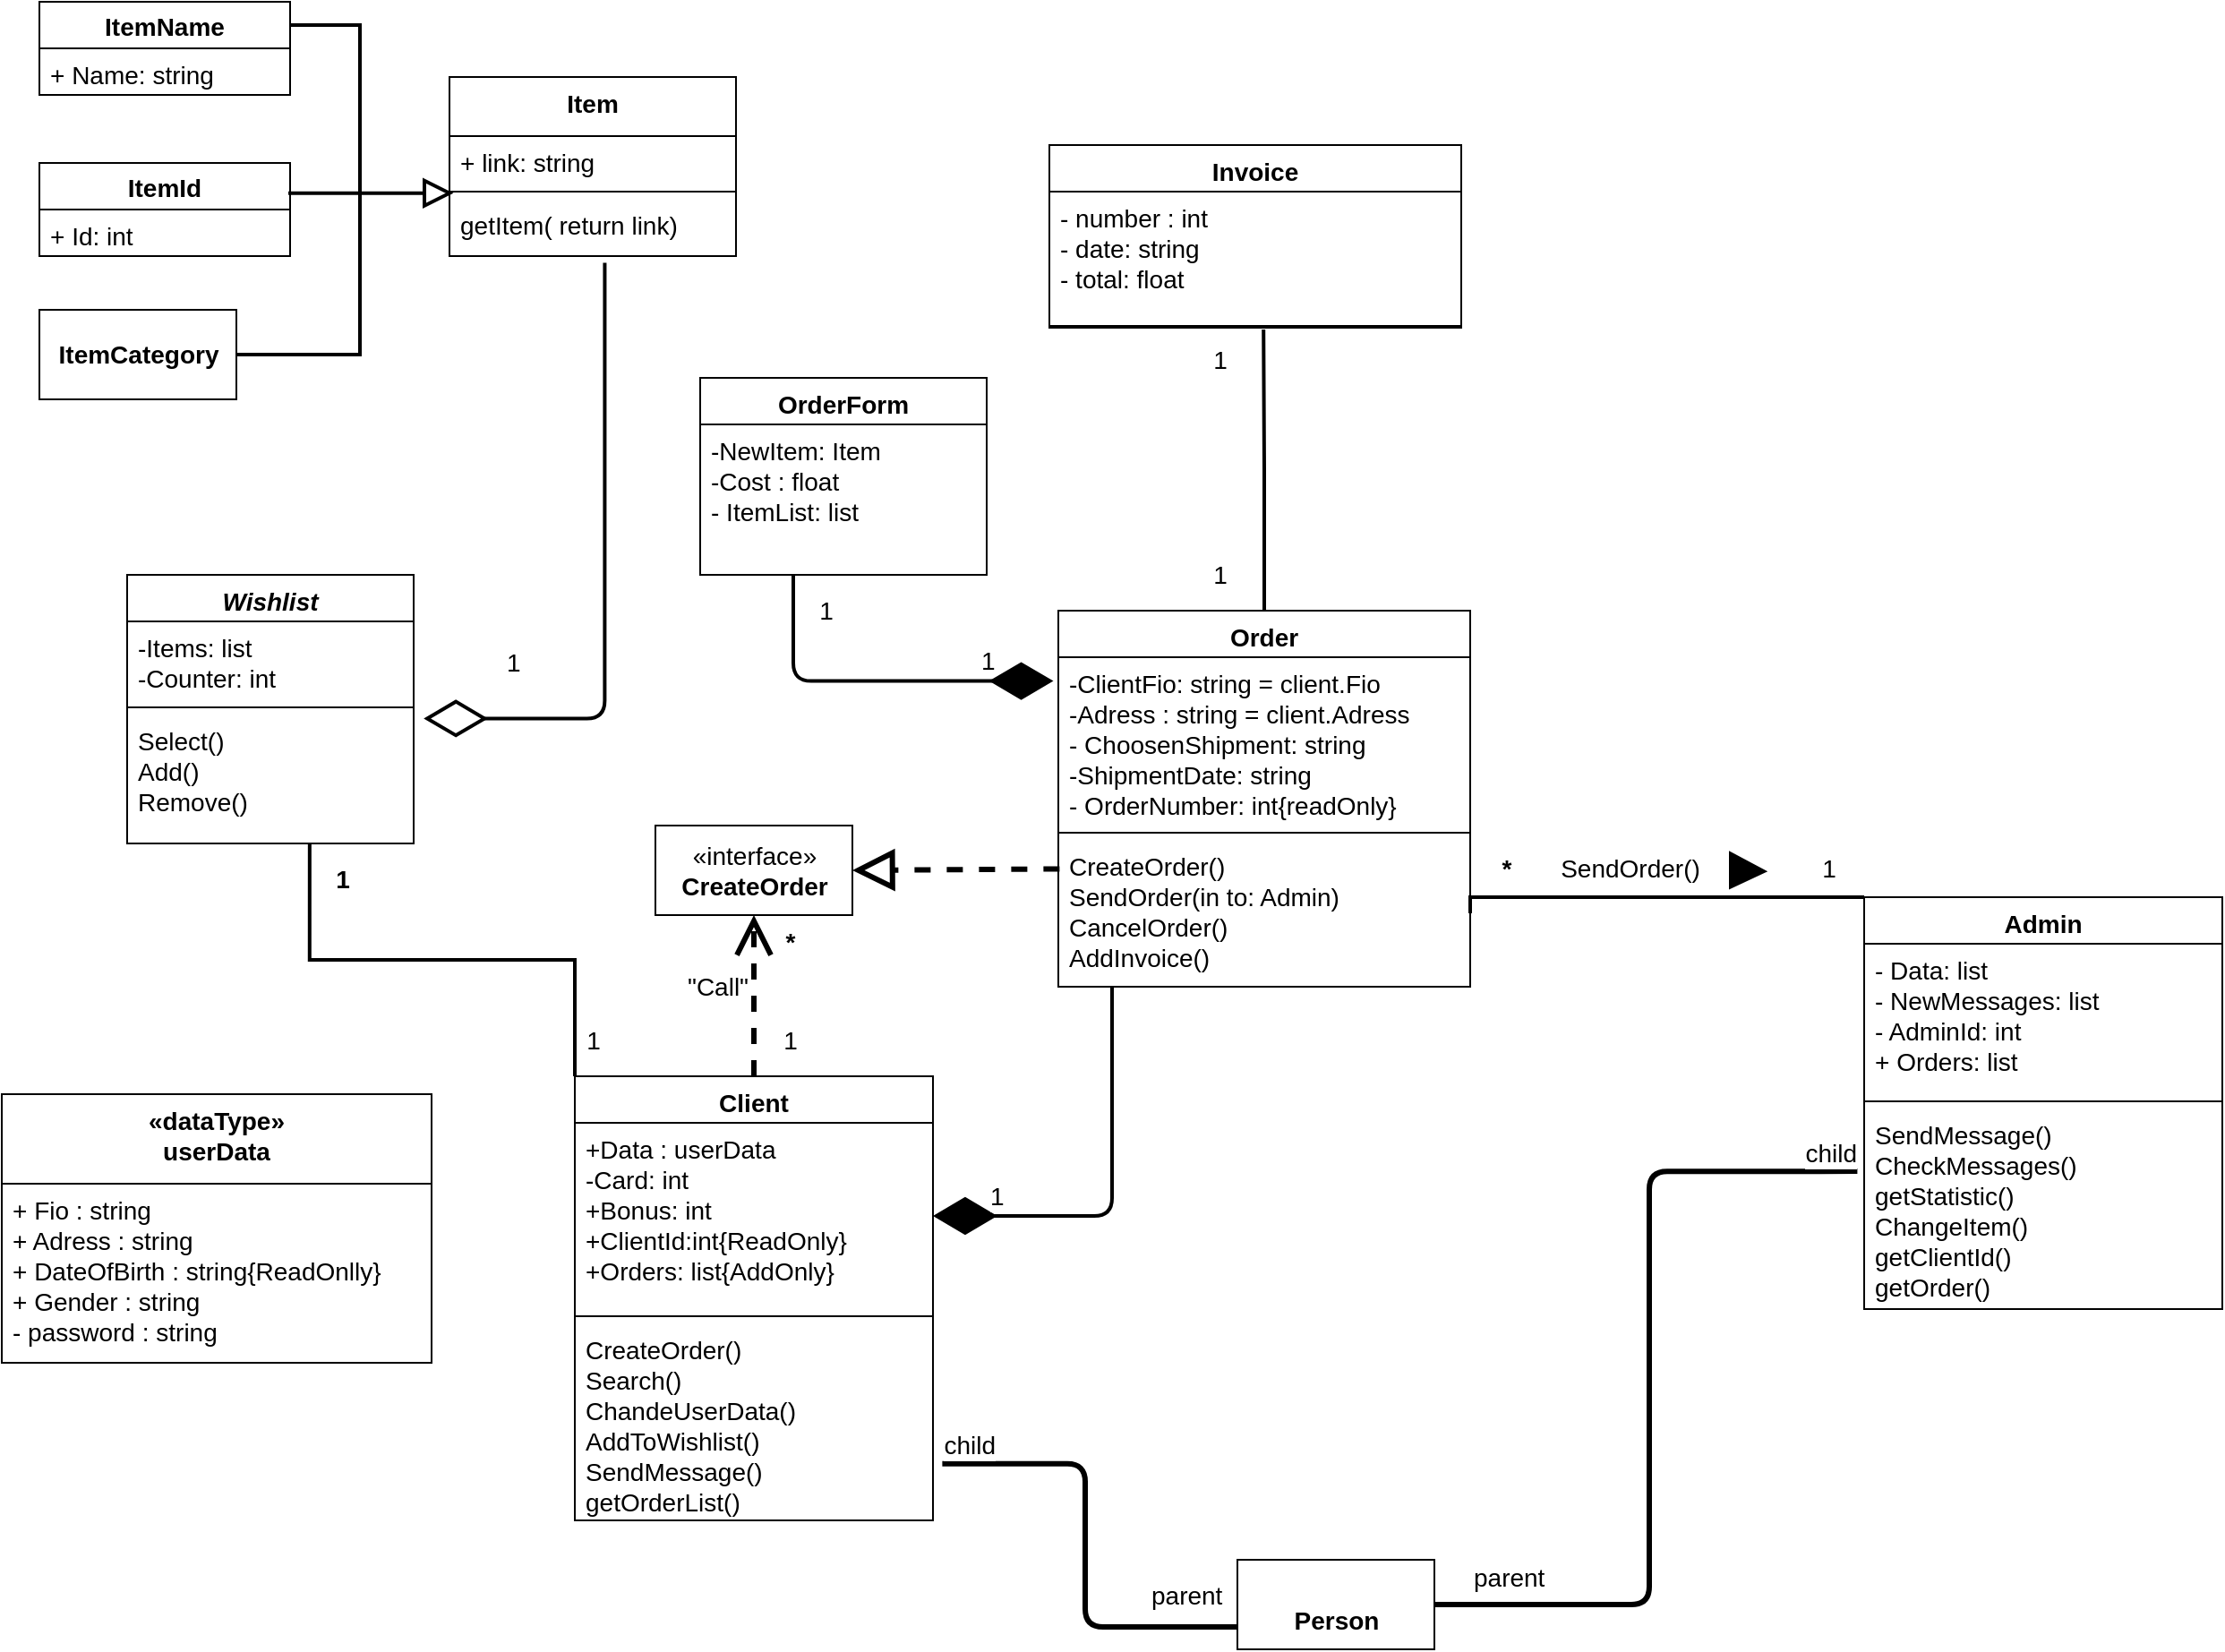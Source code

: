 <mxfile version="14.4.3" type="device"><diagram id="C5RBs43oDa-KdzZeNtuy" name="Page-1"><mxGraphModel dx="2107" dy="1972" grid="1" gridSize="10" guides="1" tooltips="1" connect="1" arrows="1" fold="1" page="1" pageScale="1" pageWidth="827" pageHeight="1169" math="0" shadow="0"><root><mxCell id="WIyWlLk6GJQsqaUBKTNV-0"/><mxCell id="WIyWlLk6GJQsqaUBKTNV-1" parent="WIyWlLk6GJQsqaUBKTNV-0"/><mxCell id="MxZkjOn3fncJZMbEp1Od-24" value="Admin" style="swimlane;fontStyle=1;align=center;verticalAlign=top;childLayout=stackLayout;horizontal=1;startSize=26;horizontalStack=0;resizeParent=1;resizeParentMax=0;resizeLast=0;collapsible=1;marginBottom=0;fontSize=14;spacing=2;" parent="WIyWlLk6GJQsqaUBKTNV-1" vertex="1"><mxGeometry x="820" y="340" width="200" height="230" as="geometry"/></mxCell><mxCell id="MxZkjOn3fncJZMbEp1Od-25" value="- Data: list &#10;- NewMessages: list&#10;- AdminId: int&#10;+ Orders: list&#10;" style="text;strokeColor=none;fillColor=none;align=left;verticalAlign=top;spacingLeft=4;spacingRight=4;overflow=hidden;rotatable=0;points=[[0,0.5],[1,0.5]];portConstraint=eastwest;fontSize=14;fontStyle=0;spacing=2;" parent="MxZkjOn3fncJZMbEp1Od-24" vertex="1"><mxGeometry y="26" width="200" height="84" as="geometry"/></mxCell><mxCell id="MxZkjOn3fncJZMbEp1Od-26" value="" style="line;strokeWidth=1;fillColor=none;align=left;verticalAlign=middle;spacingTop=-1;spacingLeft=3;spacingRight=3;rotatable=0;labelPosition=right;points=[];portConstraint=eastwest;fontSize=14;spacing=2;" parent="MxZkjOn3fncJZMbEp1Od-24" vertex="1"><mxGeometry y="110" width="200" height="8" as="geometry"/></mxCell><mxCell id="MxZkjOn3fncJZMbEp1Od-27" value="SendMessage()&#10;CheckMessages()&#10;getStatistic()&#10;ChangeItem()&#10;getClientId()&#10;getOrder()&#10;" style="text;strokeColor=none;fillColor=none;align=left;verticalAlign=top;spacingLeft=4;spacingRight=4;overflow=hidden;rotatable=0;points=[[0,0.5],[1,0.5]];portConstraint=eastwest;fontSize=14;spacing=2;" parent="MxZkjOn3fncJZMbEp1Od-24" vertex="1"><mxGeometry y="118" width="200" height="112" as="geometry"/></mxCell><mxCell id="4HFO6OtfAwgQiH3jRVCf-19" style="edgeStyle=orthogonalEdgeStyle;rounded=0;jumpSize=6;orthogonalLoop=1;jettySize=auto;html=1;exitX=0.5;exitY=0;exitDx=0;exitDy=0;entryX=0.5;entryY=1;entryDx=0;entryDy=0;endArrow=open;endFill=0;strokeColor=#000000;strokeWidth=3;fontSize=14;spacing=2;dashed=1;startArrow=none;startFill=0;endSize=16;" parent="WIyWlLk6GJQsqaUBKTNV-1" source="MxZkjOn3fncJZMbEp1Od-28" target="j88BtGHx06EMdlE3MuFE-0" edge="1"><mxGeometry relative="1" as="geometry"/></mxCell><mxCell id="4HFO6OtfAwgQiH3jRVCf-22" style="edgeStyle=orthogonalEdgeStyle;rounded=0;jumpSize=6;orthogonalLoop=1;jettySize=auto;html=1;exitX=0;exitY=0;exitDx=0;exitDy=0;entryX=0.637;entryY=0.996;entryDx=0;entryDy=0;entryPerimeter=0;endArrow=none;endFill=0;strokeColor=#000000;strokeWidth=2;fontSize=14;spacing=2;" parent="WIyWlLk6GJQsqaUBKTNV-1" source="MxZkjOn3fncJZMbEp1Od-28" target="MxZkjOn3fncJZMbEp1Od-45" edge="1"><mxGeometry relative="1" as="geometry"/></mxCell><mxCell id="MxZkjOn3fncJZMbEp1Od-28" value="Client" style="swimlane;fontStyle=1;align=center;verticalAlign=top;childLayout=stackLayout;horizontal=1;startSize=26;horizontalStack=0;resizeParent=1;resizeParentMax=0;resizeLast=0;collapsible=1;marginBottom=0;fontSize=14;spacing=2;" parent="WIyWlLk6GJQsqaUBKTNV-1" vertex="1"><mxGeometry x="100" y="440" width="200" height="248" as="geometry"/></mxCell><mxCell id="MxZkjOn3fncJZMbEp1Od-29" value="+Data : userData&#10;-Card: int&#10;+Bonus: int&#10;+ClientId:int{ReadOnly}&#10;+Orders: list{AddOnly}" style="text;strokeColor=none;fillColor=none;align=left;verticalAlign=top;spacingLeft=4;spacingRight=4;overflow=hidden;rotatable=0;points=[[0,0.5],[1,0.5]];portConstraint=eastwest;fontSize=14;spacing=2;" parent="MxZkjOn3fncJZMbEp1Od-28" vertex="1"><mxGeometry y="26" width="200" height="104" as="geometry"/></mxCell><mxCell id="MxZkjOn3fncJZMbEp1Od-30" value="" style="line;strokeWidth=1;fillColor=none;align=left;verticalAlign=middle;spacingTop=-1;spacingLeft=3;spacingRight=3;rotatable=0;labelPosition=right;points=[];portConstraint=eastwest;fontSize=14;spacing=2;" parent="MxZkjOn3fncJZMbEp1Od-28" vertex="1"><mxGeometry y="130" width="200" height="8" as="geometry"/></mxCell><mxCell id="MxZkjOn3fncJZMbEp1Od-31" value="CreateOrder()&#10;Search()&#10;ChandeUserData()&#10;AddToWishlist()&#10;SendMessage()&#10;getOrderList()" style="text;strokeColor=none;fillColor=none;align=left;verticalAlign=top;spacingLeft=4;spacingRight=4;overflow=hidden;rotatable=0;points=[[0,0.5],[1,0.5]];portConstraint=eastwest;fontSize=14;spacing=2;" parent="MxZkjOn3fncJZMbEp1Od-28" vertex="1"><mxGeometry y="138" width="200" height="110" as="geometry"/></mxCell><mxCell id="MxZkjOn3fncJZMbEp1Od-42" value="Wishlist" style="swimlane;fontStyle=3;align=center;verticalAlign=top;childLayout=stackLayout;horizontal=1;startSize=26;horizontalStack=0;resizeParent=1;resizeParentMax=0;resizeLast=0;collapsible=1;marginBottom=0;fontSize=14;spacing=2;" parent="WIyWlLk6GJQsqaUBKTNV-1" vertex="1"><mxGeometry x="-150" y="160" width="160" height="150" as="geometry"/></mxCell><mxCell id="MxZkjOn3fncJZMbEp1Od-43" value="-Items: list&#10;-Counter: int" style="text;strokeColor=none;fillColor=none;align=left;verticalAlign=top;spacingLeft=4;spacingRight=4;overflow=hidden;rotatable=0;points=[[0,0.5],[1,0.5]];portConstraint=eastwest;fontSize=14;spacing=2;" parent="MxZkjOn3fncJZMbEp1Od-42" vertex="1"><mxGeometry y="26" width="160" height="44" as="geometry"/></mxCell><mxCell id="MxZkjOn3fncJZMbEp1Od-44" value="" style="line;strokeWidth=1;fillColor=none;align=left;verticalAlign=middle;spacingTop=-1;spacingLeft=3;spacingRight=3;rotatable=0;labelPosition=right;points=[];portConstraint=eastwest;fontSize=14;spacing=2;" parent="MxZkjOn3fncJZMbEp1Od-42" vertex="1"><mxGeometry y="70" width="160" height="8" as="geometry"/></mxCell><mxCell id="MxZkjOn3fncJZMbEp1Od-45" value="Select()&#10;Add()&#10;Remove()" style="text;strokeColor=none;fillColor=none;align=left;verticalAlign=top;spacingLeft=4;spacingRight=4;overflow=hidden;rotatable=0;points=[[0,0.5],[1,0.5]];portConstraint=eastwest;fontSize=14;spacing=2;" parent="MxZkjOn3fncJZMbEp1Od-42" vertex="1"><mxGeometry y="78" width="160" height="72" as="geometry"/></mxCell><mxCell id="j88BtGHx06EMdlE3MuFE-0" value="«interface»&lt;br style=&quot;font-size: 14px;&quot;&gt;&lt;b style=&quot;font-size: 14px;&quot;&gt;CreateOrder&lt;/b&gt;" style="html=1;fontSize=14;spacing=2;" parent="WIyWlLk6GJQsqaUBKTNV-1" vertex="1"><mxGeometry x="145" y="300" width="110" height="50" as="geometry"/></mxCell><mxCell id="bKHdYpx2ciPhfkFJ5sZF-0" value="&lt;br style=&quot;font-size: 14px;&quot;&gt;&lt;b style=&quot;font-size: 14px;&quot;&gt;Person&lt;/b&gt;" style="html=1;fontSize=14;spacing=2;" parent="WIyWlLk6GJQsqaUBKTNV-1" vertex="1"><mxGeometry x="470" y="710" width="110" height="50" as="geometry"/></mxCell><mxCell id="bKHdYpx2ciPhfkFJ5sZF-1" value="«dataType»&#10;userData" style="swimlane;fontStyle=1;align=center;verticalAlign=top;childLayout=stackLayout;horizontal=1;startSize=50;horizontalStack=0;resizeParent=1;resizeParentMax=0;resizeLast=0;collapsible=1;marginBottom=0;fontSize=14;spacing=2;" parent="WIyWlLk6GJQsqaUBKTNV-1" vertex="1"><mxGeometry x="-220" y="450" width="240" height="150" as="geometry"/></mxCell><mxCell id="bKHdYpx2ciPhfkFJ5sZF-2" value="+ Fio : string&#10;+ Adress : string&#10;+ DateOfBirth : string{ReadOnlly}&#10;+ Gender : string&#10;- password : string" style="text;strokeColor=none;fillColor=none;align=left;verticalAlign=top;spacingLeft=4;spacingRight=4;overflow=hidden;rotatable=0;points=[[0,0.5],[1,0.5]];portConstraint=eastwest;fontSize=14;spacing=2;" parent="bKHdYpx2ciPhfkFJ5sZF-1" vertex="1"><mxGeometry y="50" width="240" height="100" as="geometry"/></mxCell><mxCell id="4HFO6OtfAwgQiH3jRVCf-6" value="" style="endArrow=none;html=1;edgeStyle=orthogonalEdgeStyle;strokeColor=#000000;strokeWidth=3;fontSize=14;exitX=1;exitY=0.5;exitDx=0;exitDy=0;entryX=-0.019;entryY=0.313;entryDx=0;entryDy=0;entryPerimeter=0;spacing=2;" parent="WIyWlLk6GJQsqaUBKTNV-1" source="bKHdYpx2ciPhfkFJ5sZF-0" target="MxZkjOn3fncJZMbEp1Od-27" edge="1"><mxGeometry relative="1" as="geometry"><mxPoint x="780" y="778.8" as="sourcePoint"/><mxPoint x="611.8" y="720" as="targetPoint"/></mxGeometry></mxCell><mxCell id="4HFO6OtfAwgQiH3jRVCf-7" value="parent" style="edgeLabel;resizable=0;html=1;align=left;verticalAlign=bottom;fontSize=14;spacing=2;" parent="4HFO6OtfAwgQiH3jRVCf-6" connectable="0" vertex="1"><mxGeometry x="-1" relative="1" as="geometry"><mxPoint x="20" y="-5" as="offset"/></mxGeometry></mxCell><mxCell id="4HFO6OtfAwgQiH3jRVCf-8" value="child" style="edgeLabel;resizable=0;html=1;align=right;verticalAlign=bottom;fontSize=14;spacing=2;" parent="4HFO6OtfAwgQiH3jRVCf-6" connectable="0" vertex="1"><mxGeometry x="1" relative="1" as="geometry"/></mxCell><mxCell id="4HFO6OtfAwgQiH3jRVCf-12" value="" style="endArrow=block;endSize=16;endFill=0;html=1;dashed=1;strokeColor=#000000;strokeWidth=3;fontSize=14;entryX=1;entryY=0.5;entryDx=0;entryDy=0;exitX=0.003;exitY=0.198;exitDx=0;exitDy=0;exitPerimeter=0;spacing=2;" parent="WIyWlLk6GJQsqaUBKTNV-1" source="4HFO6OtfAwgQiH3jRVCf-17" target="j88BtGHx06EMdlE3MuFE-0" edge="1"><mxGeometry width="160" relative="1" as="geometry"><mxPoint x="470.69" y="358" as="sourcePoint"/><mxPoint x="440" y="230" as="targetPoint"/><Array as="points"/></mxGeometry></mxCell><mxCell id="4HFO6OtfAwgQiH3jRVCf-14" value="Order" style="swimlane;fontStyle=1;align=center;verticalAlign=top;childLayout=stackLayout;horizontal=1;startSize=26;horizontalStack=0;resizeParent=1;resizeParentMax=0;resizeLast=0;collapsible=1;marginBottom=0;fontSize=14;spacing=2;" parent="WIyWlLk6GJQsqaUBKTNV-1" vertex="1"><mxGeometry x="370" y="180" width="230" height="210" as="geometry"/></mxCell><mxCell id="4HFO6OtfAwgQiH3jRVCf-15" value="-ClientFio: string = client.Fio&#10;-Adress : string = client.Adress&#10;- ChoosenShipment: string&#10;-ShipmentDate: string&#10;- OrderNumber: int{readOnly}" style="text;strokeColor=none;fillColor=none;align=left;verticalAlign=top;spacingLeft=4;spacingRight=4;overflow=hidden;rotatable=0;points=[[0,0.5],[1,0.5]];portConstraint=eastwest;fontSize=14;spacing=2;" parent="4HFO6OtfAwgQiH3jRVCf-14" vertex="1"><mxGeometry y="26" width="230" height="94" as="geometry"/></mxCell><mxCell id="4HFO6OtfAwgQiH3jRVCf-16" value="" style="line;strokeWidth=1;fillColor=none;align=left;verticalAlign=middle;spacingTop=-1;spacingLeft=3;spacingRight=3;rotatable=0;labelPosition=right;points=[];portConstraint=eastwest;fontSize=14;spacing=2;" parent="4HFO6OtfAwgQiH3jRVCf-14" vertex="1"><mxGeometry y="120" width="230" height="8" as="geometry"/></mxCell><mxCell id="4HFO6OtfAwgQiH3jRVCf-17" value="CreateOrder()&#10;SendOrder(in to: Admin)&#10;CancelOrder()&#10;AddInvoice()&#10;" style="text;strokeColor=none;fillColor=none;align=left;verticalAlign=top;spacingLeft=4;spacingRight=4;overflow=hidden;rotatable=0;points=[[0,0.5],[1,0.5]];portConstraint=eastwest;fontSize=14;fontStyle=0;spacing=2;" parent="4HFO6OtfAwgQiH3jRVCf-14" vertex="1"><mxGeometry y="128" width="230" height="82" as="geometry"/></mxCell><mxCell id="4HFO6OtfAwgQiH3jRVCf-20" value="1" style="text;html=1;align=center;verticalAlign=middle;resizable=0;points=[];autosize=1;fontSize=14;spacing=2;" parent="WIyWlLk6GJQsqaUBKTNV-1" vertex="1"><mxGeometry x="205" y="405" width="30" height="30" as="geometry"/></mxCell><mxCell id="4HFO6OtfAwgQiH3jRVCf-23" value="1" style="text;html=1;align=center;verticalAlign=middle;resizable=0;points=[];autosize=1;fontSize=14;rotation=0;spacing=2;" parent="WIyWlLk6GJQsqaUBKTNV-1" vertex="1"><mxGeometry x="95" y="405" width="30" height="30" as="geometry"/></mxCell><mxCell id="4HFO6OtfAwgQiH3jRVCf-24" value="&lt;font style=&quot;font-size: 14px;&quot;&gt;&lt;b style=&quot;font-size: 14px;&quot;&gt;1&lt;/b&gt;&lt;/font&gt;" style="text;html=1;align=center;verticalAlign=middle;resizable=0;points=[];autosize=1;fontSize=14;spacing=2;" parent="WIyWlLk6GJQsqaUBKTNV-1" vertex="1"><mxGeometry x="-45" y="315" width="30" height="30" as="geometry"/></mxCell><mxCell id="4HFO6OtfAwgQiH3jRVCf-25" value="" style="endArrow=none;html=1;edgeStyle=orthogonalEdgeStyle;strokeColor=#000000;strokeWidth=3;fontSize=14;entryX=1.026;entryY=0.713;entryDx=0;entryDy=0;entryPerimeter=0;exitX=0;exitY=0.75;exitDx=0;exitDy=0;spacing=2;" parent="WIyWlLk6GJQsqaUBKTNV-1" source="bKHdYpx2ciPhfkFJ5sZF-0" target="MxZkjOn3fncJZMbEp1Od-31" edge="1"><mxGeometry relative="1" as="geometry"><mxPoint x="280" y="390" as="sourcePoint"/><mxPoint x="360" y="700" as="targetPoint"/></mxGeometry></mxCell><mxCell id="4HFO6OtfAwgQiH3jRVCf-26" value="parent" style="edgeLabel;resizable=0;html=1;align=left;verticalAlign=bottom;fontSize=14;spacing=2;" parent="4HFO6OtfAwgQiH3jRVCf-25" connectable="0" vertex="1"><mxGeometry x="-1" relative="1" as="geometry"><mxPoint x="-50" y="-7" as="offset"/></mxGeometry></mxCell><mxCell id="4HFO6OtfAwgQiH3jRVCf-27" value="child" style="edgeLabel;resizable=0;html=1;align=right;verticalAlign=bottom;fontSize=14;spacing=2;" parent="4HFO6OtfAwgQiH3jRVCf-25" connectable="0" vertex="1"><mxGeometry x="1" relative="1" as="geometry"><mxPoint x="30" as="offset"/></mxGeometry></mxCell><mxCell id="4HFO6OtfAwgQiH3jRVCf-31" style="edgeStyle=orthogonalEdgeStyle;rounded=0;jumpSize=6;orthogonalLoop=1;jettySize=auto;html=1;exitX=1;exitY=0.5;exitDx=0;exitDy=0;entryX=0;entryY=0;entryDx=0;entryDy=0;endArrow=none;endFill=0;strokeColor=#000000;strokeWidth=2;fontSize=14;spacing=2;" parent="WIyWlLk6GJQsqaUBKTNV-1" source="4HFO6OtfAwgQiH3jRVCf-17" target="MxZkjOn3fncJZMbEp1Od-24" edge="1"><mxGeometry relative="1" as="geometry"><Array as="points"><mxPoint x="600" y="340"/></Array></mxGeometry></mxCell><mxCell id="4HFO6OtfAwgQiH3jRVCf-33" value="SendOrder()" style="text;html=1;align=center;verticalAlign=middle;resizable=0;points=[];autosize=1;fontSize=14;spacing=2;" parent="WIyWlLk6GJQsqaUBKTNV-1" vertex="1"><mxGeometry x="639" y="309" width="100" height="30" as="geometry"/></mxCell><mxCell id="4HFO6OtfAwgQiH3jRVCf-34" value="" style="verticalLabelPosition=bottom;verticalAlign=top;html=1;shape=mxgraph.basic.acute_triangle;dx=0.53;fontSize=14;rotation=90;fillColor=#000000;spacing=2;" parent="WIyWlLk6GJQsqaUBKTNV-1" vertex="1"><mxGeometry x="745" y="315" width="20" height="20" as="geometry"/></mxCell><mxCell id="4HFO6OtfAwgQiH3jRVCf-35" value="&lt;font style=&quot;font-size: 14px;&quot;&gt;&lt;b style=&quot;font-size: 14px;&quot;&gt;*&lt;/b&gt;&lt;/font&gt;" style="text;html=1;align=center;verticalAlign=middle;resizable=0;points=[];autosize=1;fontSize=14;spacing=2;" parent="WIyWlLk6GJQsqaUBKTNV-1" vertex="1"><mxGeometry x="210" y="350" width="20" height="30" as="geometry"/></mxCell><mxCell id="4HFO6OtfAwgQiH3jRVCf-40" value="Invoice" style="swimlane;fontStyle=1;align=center;verticalAlign=top;childLayout=stackLayout;horizontal=1;startSize=26;horizontalStack=0;resizeParent=1;resizeParentMax=0;resizeLast=0;collapsible=1;marginBottom=0;labelBackgroundColor=#FFFFFF;fillColor=#FFFFFF;fontSize=14;fontColor=#000000;spacing=2;" parent="WIyWlLk6GJQsqaUBKTNV-1" vertex="1"><mxGeometry x="365" y="-80" width="230" height="102" as="geometry"/></mxCell><mxCell id="4HFO6OtfAwgQiH3jRVCf-41" value="- number : int&#10;- date: string&#10;- total: float" style="text;strokeColor=none;fillColor=none;align=left;verticalAlign=top;spacingLeft=4;spacingRight=4;overflow=hidden;rotatable=0;points=[[0,0.5],[1,0.5]];portConstraint=eastwest;fontSize=14;spacing=2;" parent="4HFO6OtfAwgQiH3jRVCf-40" vertex="1"><mxGeometry y="26" width="230" height="74" as="geometry"/></mxCell><mxCell id="4HFO6OtfAwgQiH3jRVCf-42" value="" style="line;strokeWidth=1;fillColor=none;align=left;verticalAlign=middle;spacingTop=-1;spacingLeft=3;spacingRight=3;rotatable=0;labelPosition=right;points=[];portConstraint=eastwest;fontSize=14;spacing=2;" parent="4HFO6OtfAwgQiH3jRVCf-40" vertex="1"><mxGeometry y="100" width="230" height="2" as="geometry"/></mxCell><mxCell id="4HFO6OtfAwgQiH3jRVCf-48" style="edgeStyle=orthogonalEdgeStyle;rounded=0;jumpSize=6;orthogonalLoop=1;jettySize=auto;html=1;entryX=0.52;entryY=1.5;entryDx=0;entryDy=0;entryPerimeter=0;endArrow=none;endFill=0;strokeColor=#000000;strokeWidth=2;fontSize=14;exitX=0.5;exitY=0;exitDx=0;exitDy=0;spacing=2;" parent="WIyWlLk6GJQsqaUBKTNV-1" source="4HFO6OtfAwgQiH3jRVCf-14" target="4HFO6OtfAwgQiH3jRVCf-42" edge="1"><mxGeometry relative="1" as="geometry"><mxPoint x="490" y="170" as="sourcePoint"/><mxPoint x="-38.08" y="319.712" as="targetPoint"/></mxGeometry></mxCell><mxCell id="4HFO6OtfAwgQiH3jRVCf-49" value="1" style="text;html=1;align=center;verticalAlign=middle;resizable=0;points=[];autosize=1;fontSize=14;fontColor=#000000;spacing=2;" parent="WIyWlLk6GJQsqaUBKTNV-1" vertex="1"><mxGeometry x="445" y="145" width="30" height="30" as="geometry"/></mxCell><mxCell id="4HFO6OtfAwgQiH3jRVCf-50" value="1" style="text;html=1;align=center;verticalAlign=middle;resizable=0;points=[];autosize=1;fontSize=14;fontColor=#000000;spacing=2;" parent="WIyWlLk6GJQsqaUBKTNV-1" vertex="1"><mxGeometry x="445" y="25" width="30" height="30" as="geometry"/></mxCell><mxCell id="4HFO6OtfAwgQiH3jRVCf-51" value="Item" style="swimlane;fontStyle=1;align=center;verticalAlign=top;childLayout=stackLayout;horizontal=1;startSize=33;horizontalStack=0;resizeParent=1;resizeParentMax=0;resizeLast=0;collapsible=1;marginBottom=0;labelBackgroundColor=#FFFFFF;fontSize=14;fontColor=#000000;fillColor=none;spacing=2;" parent="WIyWlLk6GJQsqaUBKTNV-1" vertex="1"><mxGeometry x="30" y="-118" width="160" height="100" as="geometry"/></mxCell><mxCell id="4HFO6OtfAwgQiH3jRVCf-52" value="+ link: string" style="text;strokeColor=none;fillColor=none;align=left;verticalAlign=top;spacingLeft=4;spacingRight=4;overflow=hidden;rotatable=0;points=[[0,0.5],[1,0.5]];portConstraint=eastwest;fontSize=14;spacing=2;" parent="4HFO6OtfAwgQiH3jRVCf-51" vertex="1"><mxGeometry y="33" width="160" height="27" as="geometry"/></mxCell><mxCell id="4HFO6OtfAwgQiH3jRVCf-53" value="" style="line;strokeWidth=1;fillColor=none;align=left;verticalAlign=middle;spacingTop=-1;spacingLeft=3;spacingRight=3;rotatable=0;labelPosition=right;points=[];portConstraint=eastwest;fontSize=14;spacing=2;" parent="4HFO6OtfAwgQiH3jRVCf-51" vertex="1"><mxGeometry y="60" width="160" height="8" as="geometry"/></mxCell><mxCell id="4HFO6OtfAwgQiH3jRVCf-54" value="getItem( return link)" style="text;strokeColor=none;fillColor=none;align=left;verticalAlign=top;spacingLeft=4;spacingRight=4;overflow=hidden;rotatable=0;points=[[0,0.5],[1,0.5]];portConstraint=eastwest;fontSize=14;spacing=2;" parent="4HFO6OtfAwgQiH3jRVCf-51" vertex="1"><mxGeometry y="68" width="160" height="32" as="geometry"/></mxCell><mxCell id="4HFO6OtfAwgQiH3jRVCf-55" value="OrderForm" style="swimlane;fontStyle=1;align=center;verticalAlign=top;childLayout=stackLayout;horizontal=1;startSize=26;horizontalStack=0;resizeParent=1;resizeParentMax=0;resizeLast=0;collapsible=1;marginBottom=0;labelBackgroundColor=#FFFFFF;fillColor=none;fontSize=14;fontColor=#000000;spacing=2;" parent="WIyWlLk6GJQsqaUBKTNV-1" vertex="1"><mxGeometry x="170" y="50" width="160" height="110" as="geometry"/></mxCell><mxCell id="4HFO6OtfAwgQiH3jRVCf-56" value="-NewItem: Item&#10;-Cost : float&#10;- ItemList: list" style="text;strokeColor=none;fillColor=none;align=left;verticalAlign=top;spacingLeft=4;spacingRight=4;overflow=hidden;rotatable=0;points=[[0,0.5],[1,0.5]];portConstraint=eastwest;fontSize=14;spacing=2;" parent="4HFO6OtfAwgQiH3jRVCf-55" vertex="1"><mxGeometry y="26" width="160" height="84" as="geometry"/></mxCell><mxCell id="4HFO6OtfAwgQiH3jRVCf-57" value="" style="line;strokeWidth=1;fillColor=none;align=left;verticalAlign=middle;spacingTop=-1;spacingLeft=3;spacingRight=3;rotatable=0;labelPosition=right;points=[];portConstraint=eastwest;fontSize=14;spacing=2;" parent="4HFO6OtfAwgQiH3jRVCf-55" vertex="1"><mxGeometry y="110" width="160" as="geometry"/></mxCell><mxCell id="4HFO6OtfAwgQiH3jRVCf-59" value="1" style="endArrow=none;html=1;endSize=12;startArrow=diamondThin;startSize=30;startFill=1;edgeStyle=orthogonalEdgeStyle;align=left;verticalAlign=bottom;strokeColor=#000000;strokeWidth=2;fontSize=14;fontColor=#000000;endFill=0;exitX=-0.012;exitY=0.141;exitDx=0;exitDy=0;exitPerimeter=0;spacing=2;" parent="WIyWlLk6GJQsqaUBKTNV-1" source="4HFO6OtfAwgQiH3jRVCf-15" edge="1"><mxGeometry x="-0.585" relative="1" as="geometry"><mxPoint x="290" y="240" as="sourcePoint"/><mxPoint x="222" y="160" as="targetPoint"/><Array as="points"><mxPoint x="222" y="219"/></Array><mxPoint as="offset"/></mxGeometry></mxCell><mxCell id="4HFO6OtfAwgQiH3jRVCf-60" value="1" style="text;html=1;align=center;verticalAlign=middle;resizable=0;points=[];autosize=1;fontSize=14;fontColor=#000000;spacing=2;" parent="WIyWlLk6GJQsqaUBKTNV-1" vertex="1"><mxGeometry x="225" y="165" width="30" height="30" as="geometry"/></mxCell><mxCell id="ibdyzAFpGBgKdaimZUpF-1" value="1" style="text;html=1;align=center;verticalAlign=middle;resizable=0;points=[];autosize=1;fontSize=14;spacing=2;" parent="WIyWlLk6GJQsqaUBKTNV-1" vertex="1"><mxGeometry x="785" y="309" width="30" height="30" as="geometry"/></mxCell><mxCell id="ibdyzAFpGBgKdaimZUpF-2" value="&lt;font style=&quot;font-size: 14px;&quot;&gt;&lt;b style=&quot;font-size: 14px;&quot;&gt;*&lt;/b&gt;&lt;/font&gt;" style="text;html=1;align=center;verticalAlign=middle;resizable=0;points=[];autosize=1;fontSize=14;spacing=2;" parent="WIyWlLk6GJQsqaUBKTNV-1" vertex="1"><mxGeometry x="610" y="309" width="20" height="30" as="geometry"/></mxCell><mxCell id="ibdyzAFpGBgKdaimZUpF-3" value="&quot;Call&quot;" style="text;html=1;strokeColor=none;fillColor=none;align=center;verticalAlign=middle;whiteSpace=wrap;rounded=0;fontSize=14;spacing=2;" parent="WIyWlLk6GJQsqaUBKTNV-1" vertex="1"><mxGeometry x="160" y="380" width="40" height="20" as="geometry"/></mxCell><mxCell id="ibdyzAFpGBgKdaimZUpF-12" style="edgeStyle=orthogonalEdgeStyle;rounded=0;orthogonalLoop=1;jettySize=auto;html=1;exitX=1;exitY=0.25;exitDx=0;exitDy=0;entryX=1;entryY=0.5;entryDx=0;entryDy=0;endArrow=none;endFill=0;fontSize=14;spacing=2;strokeWidth=2;" parent="WIyWlLk6GJQsqaUBKTNV-1" source="ibdyzAFpGBgKdaimZUpF-5" target="ibdyzAFpGBgKdaimZUpF-11" edge="1"><mxGeometry relative="1" as="geometry"><Array as="points"><mxPoint x="-20" y="-147"/><mxPoint x="-20" y="37"/></Array></mxGeometry></mxCell><mxCell id="ibdyzAFpGBgKdaimZUpF-5" value="ItemName" style="swimlane;fontStyle=1;childLayout=stackLayout;horizontal=1;startSize=26;fillColor=none;horizontalStack=0;resizeParent=1;resizeParentMax=0;resizeLast=0;collapsible=1;marginBottom=0;fontSize=14;spacing=2;" parent="WIyWlLk6GJQsqaUBKTNV-1" vertex="1"><mxGeometry x="-199" y="-160" width="140" height="52" as="geometry"/></mxCell><mxCell id="ibdyzAFpGBgKdaimZUpF-6" value="+ Name: string" style="text;strokeColor=none;fillColor=none;align=left;verticalAlign=top;spacingLeft=4;spacingRight=4;overflow=hidden;rotatable=0;points=[[0,0.5],[1,0.5]];portConstraint=eastwest;fontSize=14;spacing=2;" parent="ibdyzAFpGBgKdaimZUpF-5" vertex="1"><mxGeometry y="26" width="140" height="26" as="geometry"/></mxCell><mxCell id="ibdyzAFpGBgKdaimZUpF-9" value="ItemId" style="swimlane;fontStyle=1;childLayout=stackLayout;horizontal=1;startSize=26;fillColor=none;horizontalStack=0;resizeParent=1;resizeParentMax=0;resizeLast=0;collapsible=1;marginBottom=0;fontSize=14;spacing=2;" parent="WIyWlLk6GJQsqaUBKTNV-1" vertex="1"><mxGeometry x="-199" y="-70" width="140" height="52" as="geometry"/></mxCell><mxCell id="ibdyzAFpGBgKdaimZUpF-10" value="+ Id: int" style="text;strokeColor=none;fillColor=none;align=left;verticalAlign=top;spacingLeft=4;spacingRight=4;overflow=hidden;rotatable=0;points=[[0,0.5],[1,0.5]];portConstraint=eastwest;fontSize=14;spacing=2;" parent="ibdyzAFpGBgKdaimZUpF-9" vertex="1"><mxGeometry y="26" width="140" height="26" as="geometry"/></mxCell><mxCell id="ibdyzAFpGBgKdaimZUpF-11" value="&lt;b style=&quot;font-size: 14px;&quot;&gt;ItemCategory&lt;/b&gt;" style="html=1;fontSize=14;spacing=2;" parent="WIyWlLk6GJQsqaUBKTNV-1" vertex="1"><mxGeometry x="-199" y="12" width="110" height="50" as="geometry"/></mxCell><mxCell id="ibdyzAFpGBgKdaimZUpF-14" value="" style="endArrow=block;endFill=0;endSize=12;html=1;strokeWidth=2;entryX=0.014;entryY=-0.097;entryDx=0;entryDy=0;entryPerimeter=0;exitX=0.993;exitY=0.325;exitDx=0;exitDy=0;exitPerimeter=0;fontSize=14;spacing=2;" parent="WIyWlLk6GJQsqaUBKTNV-1" source="ibdyzAFpGBgKdaimZUpF-9" target="4HFO6OtfAwgQiH3jRVCf-54" edge="1"><mxGeometry width="160" relative="1" as="geometry"><mxPoint x="-53" y="-53" as="sourcePoint"/><mxPoint x="29" y="-60" as="targetPoint"/></mxGeometry></mxCell><mxCell id="ibdyzAFpGBgKdaimZUpF-16" value="1" style="endArrow=none;html=1;endSize=19;startArrow=diamondThin;startSize=30;startFill=0;edgeStyle=orthogonalEdgeStyle;align=left;verticalAlign=bottom;strokeWidth=2;exitX=1.035;exitY=0.031;exitDx=0;exitDy=0;exitPerimeter=0;endFill=0;entryX=0.542;entryY=1.118;entryDx=0;entryDy=0;entryPerimeter=0;fontSize=14;spacing=2;" parent="WIyWlLk6GJQsqaUBKTNV-1" source="MxZkjOn3fncJZMbEp1Od-45" target="4HFO6OtfAwgQiH3jRVCf-54" edge="1"><mxGeometry x="-0.744" y="20" relative="1" as="geometry"><mxPoint x="230" y="160" as="sourcePoint"/><mxPoint x="60" y="50" as="targetPoint"/><Array as="points"><mxPoint x="117" y="240"/></Array><mxPoint x="-1" as="offset"/></mxGeometry></mxCell><mxCell id="EabnPtJBxtLnvxulcv4e-0" value="1" style="endArrow=none;html=1;endSize=12;startArrow=diamondThin;startSize=30;startFill=1;edgeStyle=orthogonalEdgeStyle;align=left;verticalAlign=bottom;strokeColor=#000000;strokeWidth=2;fontSize=14;fontColor=#000000;endFill=0;exitX=1;exitY=0.5;exitDx=0;exitDy=0;spacing=2;" edge="1" parent="WIyWlLk6GJQsqaUBKTNV-1" source="MxZkjOn3fncJZMbEp1Od-29"><mxGeometry x="-0.737" relative="1" as="geometry"><mxPoint x="377.24" y="229.254" as="sourcePoint"/><mxPoint x="400" y="390" as="targetPoint"/><Array as="points"><mxPoint x="400" y="518"/><mxPoint x="400" y="396"/><mxPoint x="400" y="396"/></Array><mxPoint as="offset"/></mxGeometry></mxCell></root></mxGraphModel></diagram></mxfile>